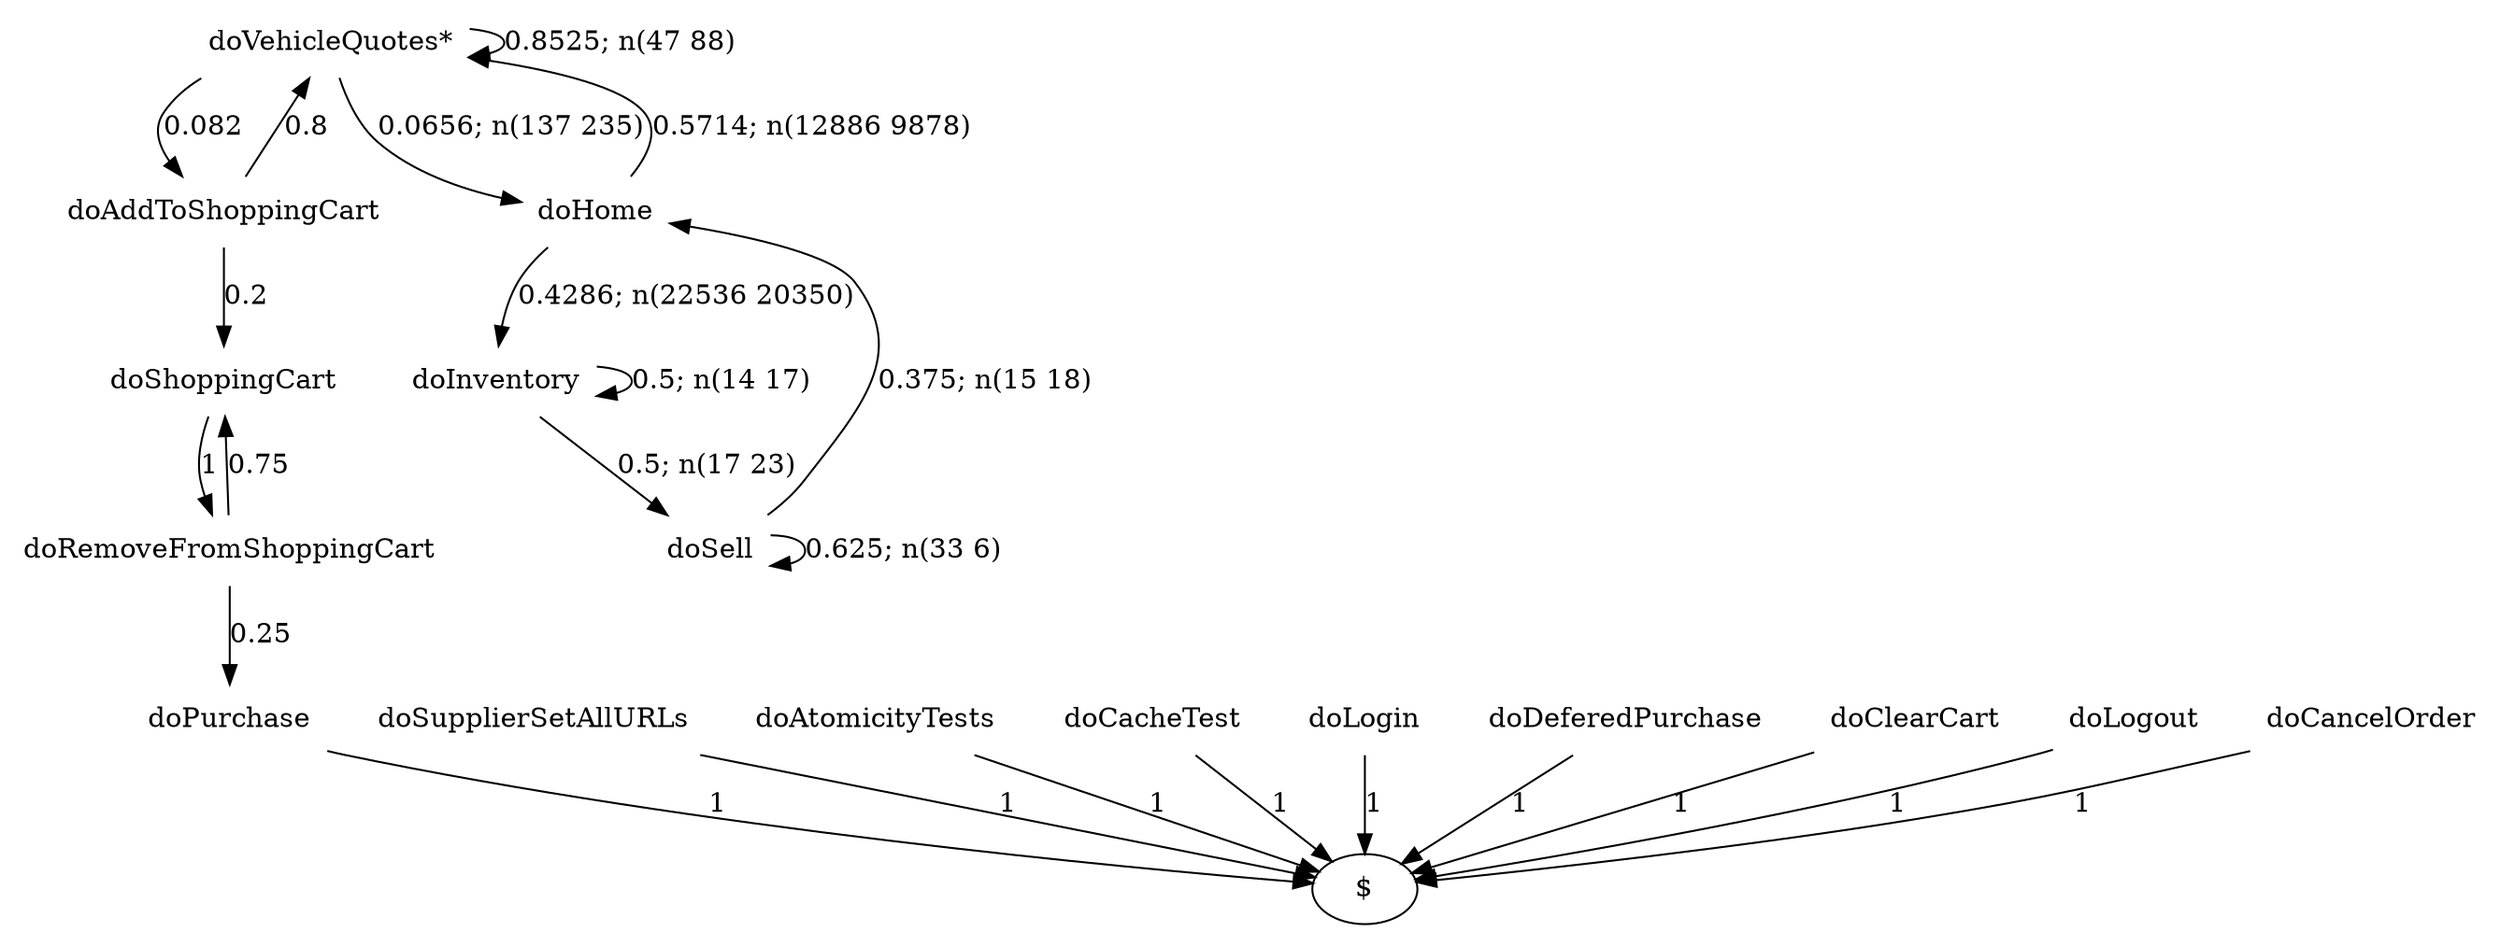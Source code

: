 digraph G {"doVehicleQuotes*" [label="doVehicleQuotes*",shape=none];"doSupplierSetAllURLs" [label="doSupplierSetAllURLs",shape=none];"doAtomicityTests" [label="doAtomicityTests",shape=none];"doCacheTest" [label="doCacheTest",shape=none];"doLogin" [label="doLogin",shape=none];"doAddToShoppingCart" [label="doAddToShoppingCart",shape=none];"doDeferedPurchase" [label="doDeferedPurchase",shape=none];"doHome" [label="doHome",shape=none];"doShoppingCart" [label="doShoppingCart",shape=none];"doClearCart" [label="doClearCart",shape=none];"doPurchase" [label="doPurchase",shape=none];"doInventory" [label="doInventory",shape=none];"doSell" [label="doSell",shape=none];"doLogout" [label="doLogout",shape=none];"doCancelOrder" [label="doCancelOrder",shape=none];"doRemoveFromShoppingCart" [label="doRemoveFromShoppingCart",shape=none];"doVehicleQuotes*"->"doVehicleQuotes*" [style=solid,label="0.8525; n(47 88)"];"doVehicleQuotes*"->"doAddToShoppingCart" [style=solid,label="0.082"];"doVehicleQuotes*"->"doHome" [style=solid,label="0.0656; n(137 235)"];"doSupplierSetAllURLs"->"$" [style=solid,label="1"];"doAtomicityTests"->"$" [style=solid,label="1"];"doCacheTest"->"$" [style=solid,label="1"];"doLogin"->"$" [style=solid,label="1"];"doAddToShoppingCart"->"doVehicleQuotes*" [style=solid,label="0.8"];"doAddToShoppingCart"->"doShoppingCart" [style=solid,label="0.2"];"doDeferedPurchase"->"$" [style=solid,label="1"];"doHome"->"doVehicleQuotes*" [style=solid,label="0.5714; n(12886 9878)"];"doHome"->"doInventory" [style=solid,label="0.4286; n(22536 20350)"];"doShoppingCart"->"doRemoveFromShoppingCart" [style=solid,label="1"];"doClearCart"->"$" [style=solid,label="1"];"doPurchase"->"$" [style=solid,label="1"];"doInventory"->"doInventory" [style=solid,label="0.5; n(14 17)"];"doInventory"->"doSell" [style=solid,label="0.5; n(17 23)"];"doSell"->"doHome" [style=solid,label="0.375; n(15 18)"];"doSell"->"doSell" [style=solid,label="0.625; n(33 6)"];"doLogout"->"$" [style=solid,label="1"];"doCancelOrder"->"$" [style=solid,label="1"];"doRemoveFromShoppingCart"->"doShoppingCart" [style=solid,label="0.75"];"doRemoveFromShoppingCart"->"doPurchase" [style=solid,label="0.25"];}